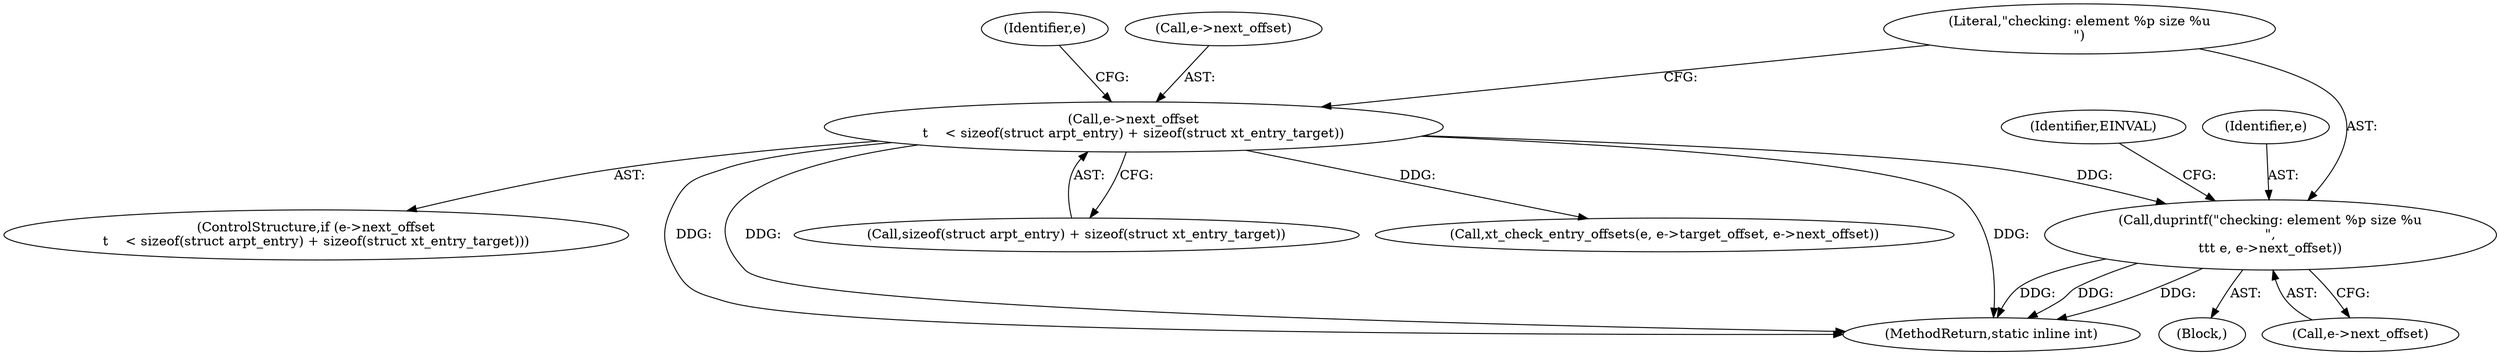 digraph "0_linux_ce683e5f9d045e5d67d1312a42b359cb2ab2a13c_0@pointer" {
"1000131" [label="(Call,duprintf(\"checking: element %p size %u\n\",\n\t\t\t e, e->next_offset))"];
"1000121" [label="(Call,e->next_offset\n\t    < sizeof(struct arpt_entry) + sizeof(struct xt_entry_target))"];
"1000139" [label="(Identifier,EINVAL)"];
"1000133" [label="(Identifier,e)"];
"1000134" [label="(Call,e->next_offset)"];
"1000131" [label="(Call,duprintf(\"checking: element %p size %u\n\",\n\t\t\t e, e->next_offset))"];
"1000132" [label="(Literal,\"checking: element %p size %u\n\")"];
"1000152" [label="(Call,xt_check_entry_offsets(e, e->target_offset, e->next_offset))"];
"1000125" [label="(Call,sizeof(struct arpt_entry) + sizeof(struct xt_entry_target))"];
"1000145" [label="(Identifier,e)"];
"1000120" [label="(ControlStructure,if (e->next_offset\n\t    < sizeof(struct arpt_entry) + sizeof(struct xt_entry_target)))"];
"1000122" [label="(Call,e->next_offset)"];
"1000121" [label="(Call,e->next_offset\n\t    < sizeof(struct arpt_entry) + sizeof(struct xt_entry_target))"];
"1000239" [label="(MethodReturn,static inline int)"];
"1000130" [label="(Block,)"];
"1000131" -> "1000130"  [label="AST: "];
"1000131" -> "1000134"  [label="CFG: "];
"1000132" -> "1000131"  [label="AST: "];
"1000133" -> "1000131"  [label="AST: "];
"1000134" -> "1000131"  [label="AST: "];
"1000139" -> "1000131"  [label="CFG: "];
"1000131" -> "1000239"  [label="DDG: "];
"1000131" -> "1000239"  [label="DDG: "];
"1000131" -> "1000239"  [label="DDG: "];
"1000121" -> "1000131"  [label="DDG: "];
"1000121" -> "1000120"  [label="AST: "];
"1000121" -> "1000125"  [label="CFG: "];
"1000122" -> "1000121"  [label="AST: "];
"1000125" -> "1000121"  [label="AST: "];
"1000132" -> "1000121"  [label="CFG: "];
"1000145" -> "1000121"  [label="CFG: "];
"1000121" -> "1000239"  [label="DDG: "];
"1000121" -> "1000239"  [label="DDG: "];
"1000121" -> "1000239"  [label="DDG: "];
"1000121" -> "1000152"  [label="DDG: "];
}
